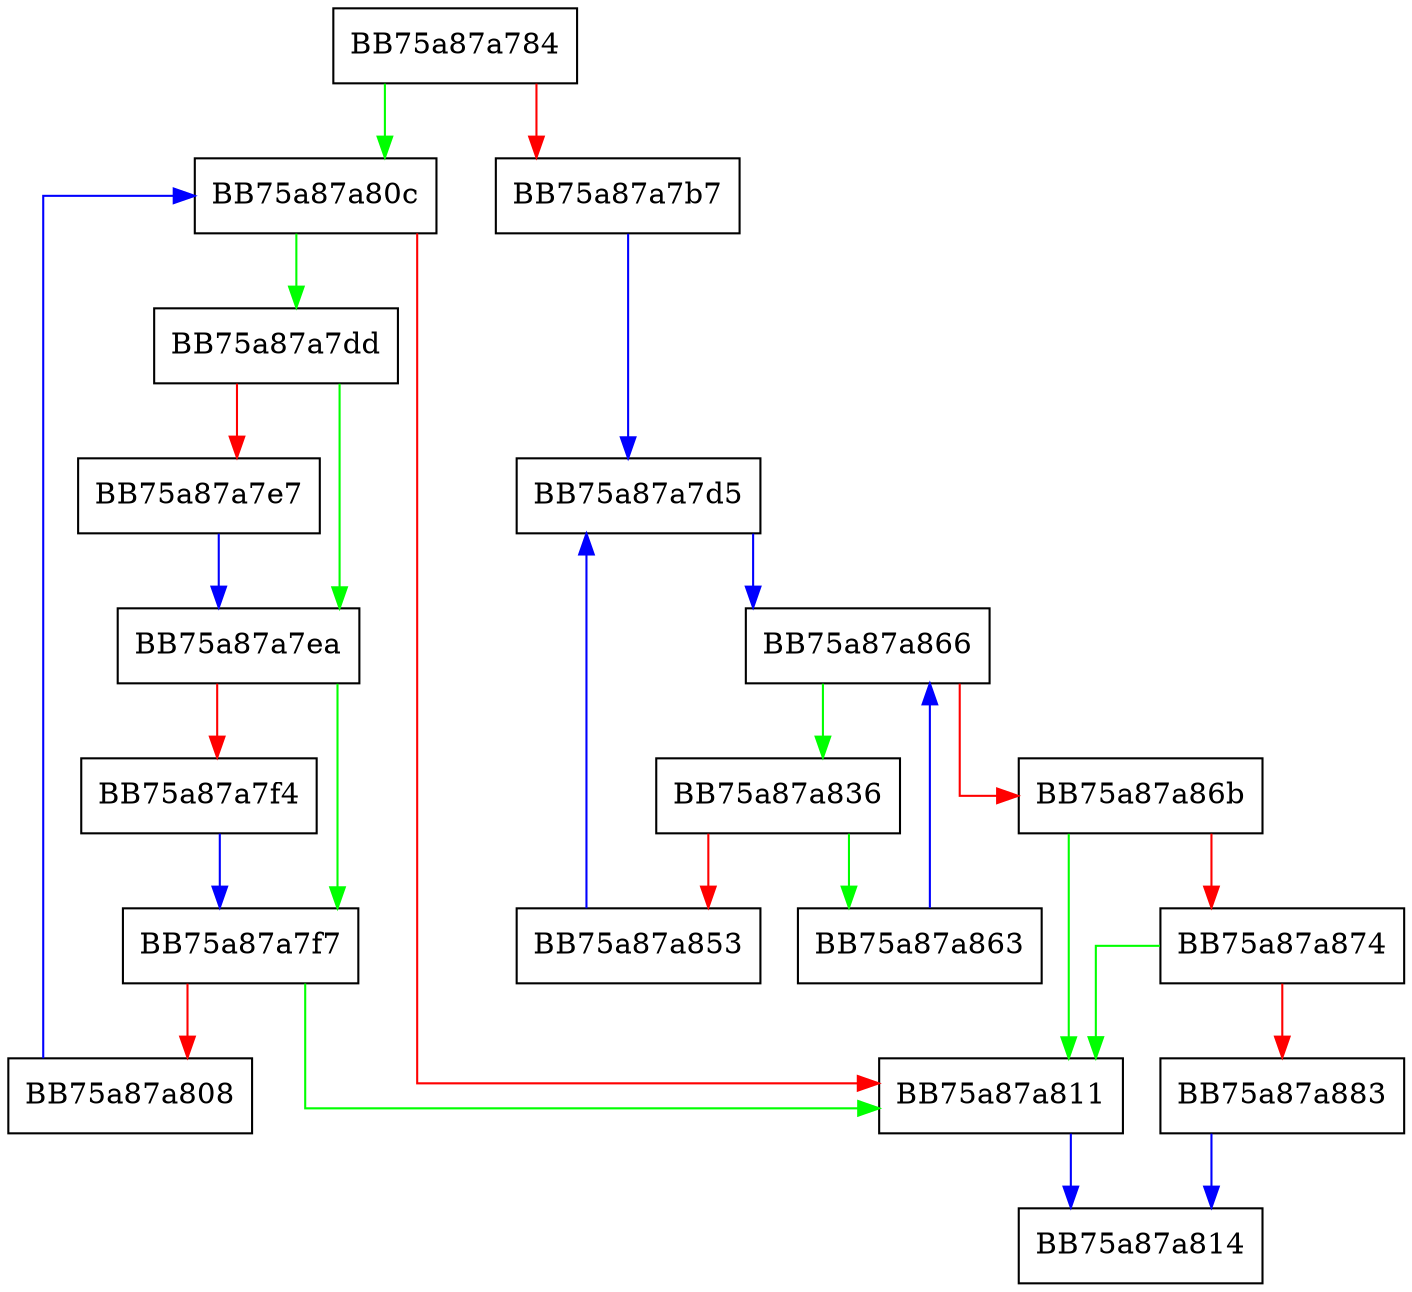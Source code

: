 digraph find_by_key {
  node [shape="box"];
  graph [splines=ortho];
  BB75a87a784 -> BB75a87a80c [color="green"];
  BB75a87a784 -> BB75a87a7b7 [color="red"];
  BB75a87a7b7 -> BB75a87a7d5 [color="blue"];
  BB75a87a7d5 -> BB75a87a866 [color="blue"];
  BB75a87a7dd -> BB75a87a7ea [color="green"];
  BB75a87a7dd -> BB75a87a7e7 [color="red"];
  BB75a87a7e7 -> BB75a87a7ea [color="blue"];
  BB75a87a7ea -> BB75a87a7f7 [color="green"];
  BB75a87a7ea -> BB75a87a7f4 [color="red"];
  BB75a87a7f4 -> BB75a87a7f7 [color="blue"];
  BB75a87a7f7 -> BB75a87a811 [color="green"];
  BB75a87a7f7 -> BB75a87a808 [color="red"];
  BB75a87a808 -> BB75a87a80c [color="blue"];
  BB75a87a80c -> BB75a87a7dd [color="green"];
  BB75a87a80c -> BB75a87a811 [color="red"];
  BB75a87a811 -> BB75a87a814 [color="blue"];
  BB75a87a836 -> BB75a87a863 [color="green"];
  BB75a87a836 -> BB75a87a853 [color="red"];
  BB75a87a853 -> BB75a87a7d5 [color="blue"];
  BB75a87a863 -> BB75a87a866 [color="blue"];
  BB75a87a866 -> BB75a87a836 [color="green"];
  BB75a87a866 -> BB75a87a86b [color="red"];
  BB75a87a86b -> BB75a87a811 [color="green"];
  BB75a87a86b -> BB75a87a874 [color="red"];
  BB75a87a874 -> BB75a87a811 [color="green"];
  BB75a87a874 -> BB75a87a883 [color="red"];
  BB75a87a883 -> BB75a87a814 [color="blue"];
}